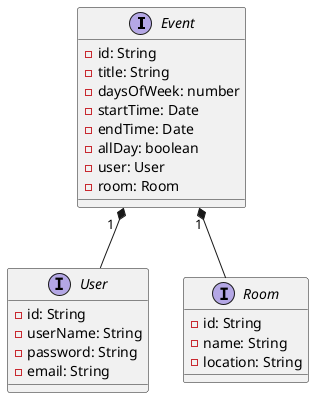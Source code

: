@startuml

Event "1  " *-- User 
Event "1" *-- Room

interface User{
    -id: String
    -userName: String
    -password: String
    -email: String
}

interface Room{
    -id: String
    -name: String
    -location: String
}

interface Event{
    -id: String
    -title: String
    -daysOfWeek: number
    -startTime: Date
    -endTime: Date
    -allDay: boolean
    -user: User
    -room: Room
}
@enduml
